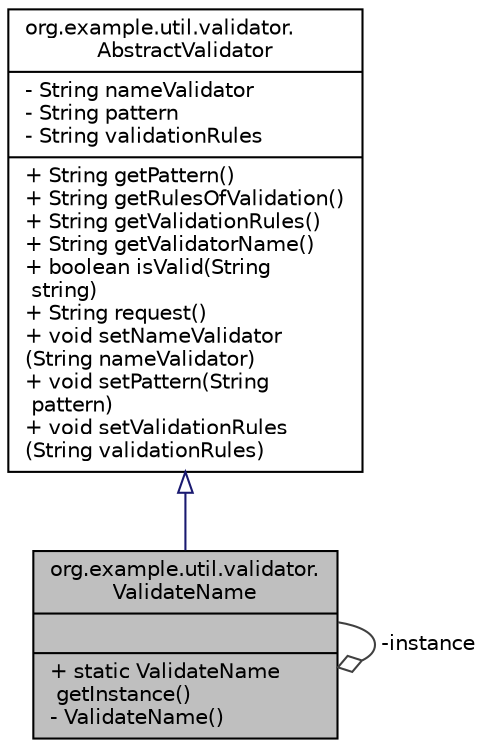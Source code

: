digraph "org.example.util.validator.ValidateName"
{
 // LATEX_PDF_SIZE
  edge [fontname="Helvetica",fontsize="10",labelfontname="Helvetica",labelfontsize="10"];
  node [fontname="Helvetica",fontsize="10",shape=record];
  Node1 [label="{org.example.util.validator.\lValidateName\n||+ static ValidateName\l getInstance()\l-  ValidateName()\l}",height=0.2,width=0.4,color="black", fillcolor="grey75", style="filled", fontcolor="black",tooltip="The type Validate name."];
  Node2 -> Node1 [dir="back",color="midnightblue",fontsize="10",style="solid",arrowtail="onormal",fontname="Helvetica"];
  Node2 [label="{org.example.util.validator.\lAbstractValidator\n|- String nameValidator\l- String pattern\l- String validationRules\l|+ String getPattern()\l+ String getRulesOfValidation()\l+ String getValidationRules()\l+ String getValidatorName()\l+ boolean isValid(String\l string)\l+ String request()\l+ void setNameValidator\l(String nameValidator)\l+ void setPattern(String\l pattern)\l+ void setValidationRules\l(String validationRules)\l}",height=0.2,width=0.4,color="black", fillcolor="white", style="filled",URL="$d1/d6e/a00073.html",tooltip="Questa interfaccia permette la validazione di una Stringa con l' elemento oggetto della classe."];
  Node1 -> Node1 [color="grey25",fontsize="10",style="solid",label=" -instance" ,arrowhead="odiamond",fontname="Helvetica"];
}
